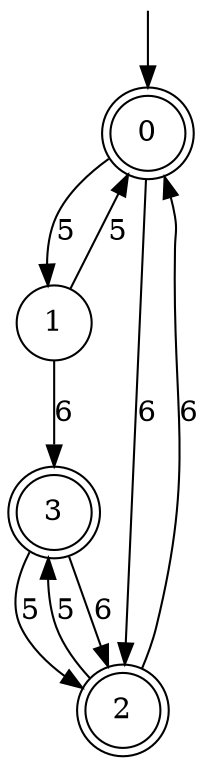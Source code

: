 digraph g {

	s0 [shape="doublecircle" label="0"];
	s1 [shape="circle" label="1"];
	s2 [shape="doublecircle" label="2"];
	s3 [shape="doublecircle" label="3"];
	s0 -> s1 [label="5"];
	s0 -> s2 [label="6"];
	s1 -> s0 [label="5"];
	s1 -> s3 [label="6"];
	s2 -> s3 [label="5"];
	s2 -> s0 [label="6"];
	s3 -> s2 [label="5"];
	s3 -> s2 [label="6"];

__start0 [label="" shape="none" width="0" height="0"];
__start0 -> s0;

}
